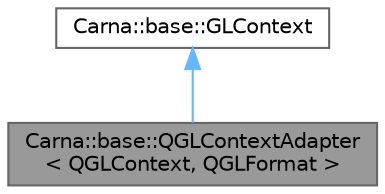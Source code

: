 digraph "Carna::base::QGLContextAdapter&lt; QGLContext, QGLFormat &gt;"
{
 // LATEX_PDF_SIZE
  bgcolor="transparent";
  edge [fontname=Helvetica,fontsize=10,labelfontname=Helvetica,labelfontsize=10];
  node [fontname=Helvetica,fontsize=10,shape=box,height=0.2,width=0.4];
  Node1 [id="Node000001",label="Carna::base::QGLContextAdapter\l\< QGLContext, QGLFormat \>",height=0.2,width=0.4,color="gray40", fillcolor="grey60", style="filled", fontcolor="black",tooltip="If you're using Qt, this class template implements the abstract GLContext class as an adapter to the ..."];
  Node2 -> Node1 [id="edge1_Node000001_Node000002",dir="back",color="steelblue1",style="solid",tooltip=" "];
  Node2 [id="Node000002",label="Carna::base::GLContext",height=0.2,width=0.4,color="gray40", fillcolor="white", style="filled",URL="$classCarna_1_1base_1_1GLContext.html",tooltip="Wraps and represents an OpenGL context."];
}
